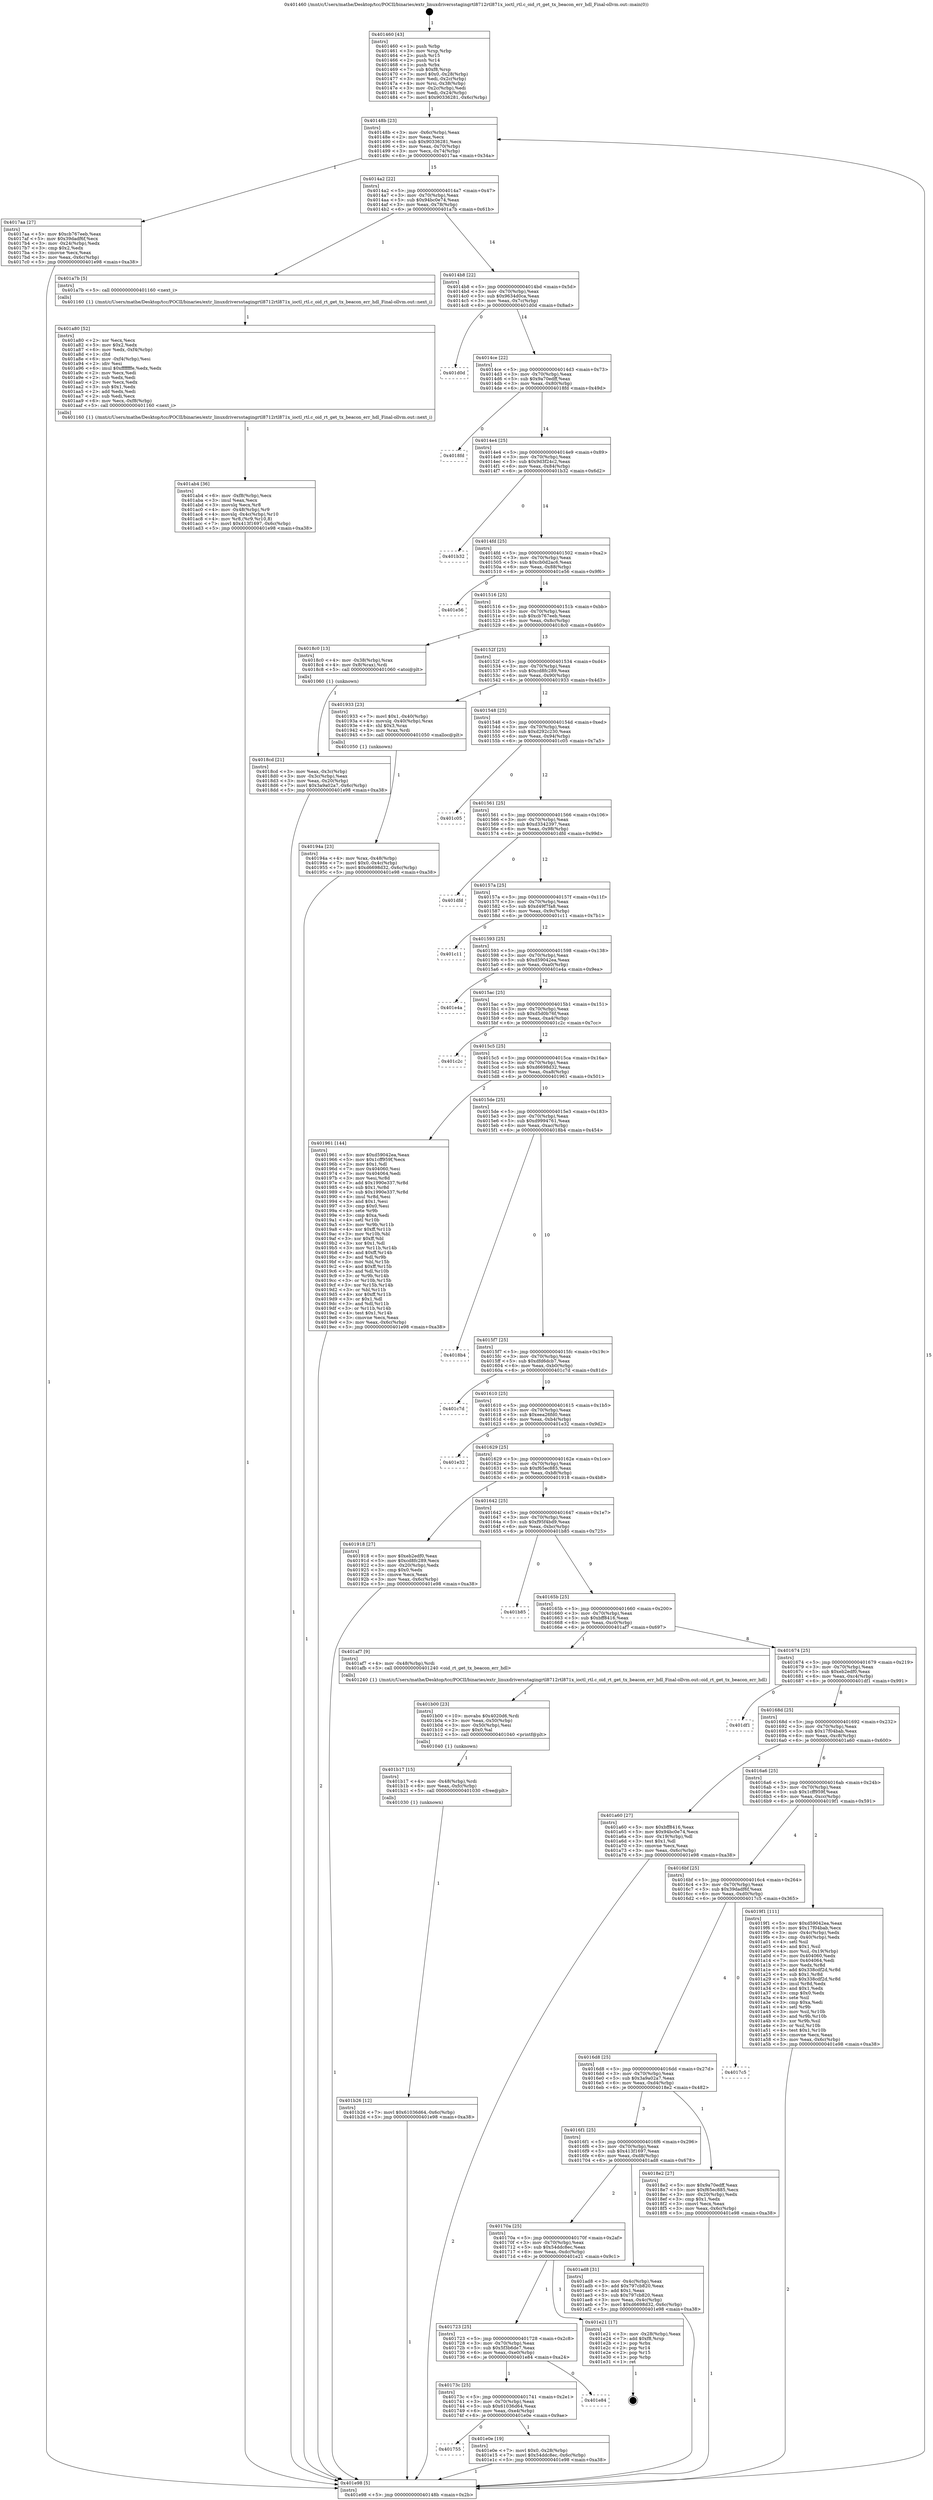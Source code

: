digraph "0x401460" {
  label = "0x401460 (/mnt/c/Users/mathe/Desktop/tcc/POCII/binaries/extr_linuxdriversstagingrtl8712rtl871x_ioctl_rtl.c_oid_rt_get_tx_beacon_err_hdl_Final-ollvm.out::main(0))"
  labelloc = "t"
  node[shape=record]

  Entry [label="",width=0.3,height=0.3,shape=circle,fillcolor=black,style=filled]
  "0x40148b" [label="{
     0x40148b [23]\l
     | [instrs]\l
     &nbsp;&nbsp;0x40148b \<+3\>: mov -0x6c(%rbp),%eax\l
     &nbsp;&nbsp;0x40148e \<+2\>: mov %eax,%ecx\l
     &nbsp;&nbsp;0x401490 \<+6\>: sub $0x90336281,%ecx\l
     &nbsp;&nbsp;0x401496 \<+3\>: mov %eax,-0x70(%rbp)\l
     &nbsp;&nbsp;0x401499 \<+3\>: mov %ecx,-0x74(%rbp)\l
     &nbsp;&nbsp;0x40149c \<+6\>: je 00000000004017aa \<main+0x34a\>\l
  }"]
  "0x4017aa" [label="{
     0x4017aa [27]\l
     | [instrs]\l
     &nbsp;&nbsp;0x4017aa \<+5\>: mov $0xcb767eeb,%eax\l
     &nbsp;&nbsp;0x4017af \<+5\>: mov $0x39dadf6f,%ecx\l
     &nbsp;&nbsp;0x4017b4 \<+3\>: mov -0x24(%rbp),%edx\l
     &nbsp;&nbsp;0x4017b7 \<+3\>: cmp $0x2,%edx\l
     &nbsp;&nbsp;0x4017ba \<+3\>: cmovne %ecx,%eax\l
     &nbsp;&nbsp;0x4017bd \<+3\>: mov %eax,-0x6c(%rbp)\l
     &nbsp;&nbsp;0x4017c0 \<+5\>: jmp 0000000000401e98 \<main+0xa38\>\l
  }"]
  "0x4014a2" [label="{
     0x4014a2 [22]\l
     | [instrs]\l
     &nbsp;&nbsp;0x4014a2 \<+5\>: jmp 00000000004014a7 \<main+0x47\>\l
     &nbsp;&nbsp;0x4014a7 \<+3\>: mov -0x70(%rbp),%eax\l
     &nbsp;&nbsp;0x4014aa \<+5\>: sub $0x94bc0e74,%eax\l
     &nbsp;&nbsp;0x4014af \<+3\>: mov %eax,-0x78(%rbp)\l
     &nbsp;&nbsp;0x4014b2 \<+6\>: je 0000000000401a7b \<main+0x61b\>\l
  }"]
  "0x401e98" [label="{
     0x401e98 [5]\l
     | [instrs]\l
     &nbsp;&nbsp;0x401e98 \<+5\>: jmp 000000000040148b \<main+0x2b\>\l
  }"]
  "0x401460" [label="{
     0x401460 [43]\l
     | [instrs]\l
     &nbsp;&nbsp;0x401460 \<+1\>: push %rbp\l
     &nbsp;&nbsp;0x401461 \<+3\>: mov %rsp,%rbp\l
     &nbsp;&nbsp;0x401464 \<+2\>: push %r15\l
     &nbsp;&nbsp;0x401466 \<+2\>: push %r14\l
     &nbsp;&nbsp;0x401468 \<+1\>: push %rbx\l
     &nbsp;&nbsp;0x401469 \<+7\>: sub $0xf8,%rsp\l
     &nbsp;&nbsp;0x401470 \<+7\>: movl $0x0,-0x28(%rbp)\l
     &nbsp;&nbsp;0x401477 \<+3\>: mov %edi,-0x2c(%rbp)\l
     &nbsp;&nbsp;0x40147a \<+4\>: mov %rsi,-0x38(%rbp)\l
     &nbsp;&nbsp;0x40147e \<+3\>: mov -0x2c(%rbp),%edi\l
     &nbsp;&nbsp;0x401481 \<+3\>: mov %edi,-0x24(%rbp)\l
     &nbsp;&nbsp;0x401484 \<+7\>: movl $0x90336281,-0x6c(%rbp)\l
  }"]
  Exit [label="",width=0.3,height=0.3,shape=circle,fillcolor=black,style=filled,peripheries=2]
  "0x401a7b" [label="{
     0x401a7b [5]\l
     | [instrs]\l
     &nbsp;&nbsp;0x401a7b \<+5\>: call 0000000000401160 \<next_i\>\l
     | [calls]\l
     &nbsp;&nbsp;0x401160 \{1\} (/mnt/c/Users/mathe/Desktop/tcc/POCII/binaries/extr_linuxdriversstagingrtl8712rtl871x_ioctl_rtl.c_oid_rt_get_tx_beacon_err_hdl_Final-ollvm.out::next_i)\l
  }"]
  "0x4014b8" [label="{
     0x4014b8 [22]\l
     | [instrs]\l
     &nbsp;&nbsp;0x4014b8 \<+5\>: jmp 00000000004014bd \<main+0x5d\>\l
     &nbsp;&nbsp;0x4014bd \<+3\>: mov -0x70(%rbp),%eax\l
     &nbsp;&nbsp;0x4014c0 \<+5\>: sub $0x9634d0ca,%eax\l
     &nbsp;&nbsp;0x4014c5 \<+3\>: mov %eax,-0x7c(%rbp)\l
     &nbsp;&nbsp;0x4014c8 \<+6\>: je 0000000000401d0d \<main+0x8ad\>\l
  }"]
  "0x401755" [label="{
     0x401755\l
  }", style=dashed]
  "0x401d0d" [label="{
     0x401d0d\l
  }", style=dashed]
  "0x4014ce" [label="{
     0x4014ce [22]\l
     | [instrs]\l
     &nbsp;&nbsp;0x4014ce \<+5\>: jmp 00000000004014d3 \<main+0x73\>\l
     &nbsp;&nbsp;0x4014d3 \<+3\>: mov -0x70(%rbp),%eax\l
     &nbsp;&nbsp;0x4014d6 \<+5\>: sub $0x9a70edff,%eax\l
     &nbsp;&nbsp;0x4014db \<+3\>: mov %eax,-0x80(%rbp)\l
     &nbsp;&nbsp;0x4014de \<+6\>: je 00000000004018fd \<main+0x49d\>\l
  }"]
  "0x401e0e" [label="{
     0x401e0e [19]\l
     | [instrs]\l
     &nbsp;&nbsp;0x401e0e \<+7\>: movl $0x0,-0x28(%rbp)\l
     &nbsp;&nbsp;0x401e15 \<+7\>: movl $0x54ddc8ec,-0x6c(%rbp)\l
     &nbsp;&nbsp;0x401e1c \<+5\>: jmp 0000000000401e98 \<main+0xa38\>\l
  }"]
  "0x4018fd" [label="{
     0x4018fd\l
  }", style=dashed]
  "0x4014e4" [label="{
     0x4014e4 [25]\l
     | [instrs]\l
     &nbsp;&nbsp;0x4014e4 \<+5\>: jmp 00000000004014e9 \<main+0x89\>\l
     &nbsp;&nbsp;0x4014e9 \<+3\>: mov -0x70(%rbp),%eax\l
     &nbsp;&nbsp;0x4014ec \<+5\>: sub $0x9d3f24c2,%eax\l
     &nbsp;&nbsp;0x4014f1 \<+6\>: mov %eax,-0x84(%rbp)\l
     &nbsp;&nbsp;0x4014f7 \<+6\>: je 0000000000401b32 \<main+0x6d2\>\l
  }"]
  "0x40173c" [label="{
     0x40173c [25]\l
     | [instrs]\l
     &nbsp;&nbsp;0x40173c \<+5\>: jmp 0000000000401741 \<main+0x2e1\>\l
     &nbsp;&nbsp;0x401741 \<+3\>: mov -0x70(%rbp),%eax\l
     &nbsp;&nbsp;0x401744 \<+5\>: sub $0x61036d64,%eax\l
     &nbsp;&nbsp;0x401749 \<+6\>: mov %eax,-0xe4(%rbp)\l
     &nbsp;&nbsp;0x40174f \<+6\>: je 0000000000401e0e \<main+0x9ae\>\l
  }"]
  "0x401b32" [label="{
     0x401b32\l
  }", style=dashed]
  "0x4014fd" [label="{
     0x4014fd [25]\l
     | [instrs]\l
     &nbsp;&nbsp;0x4014fd \<+5\>: jmp 0000000000401502 \<main+0xa2\>\l
     &nbsp;&nbsp;0x401502 \<+3\>: mov -0x70(%rbp),%eax\l
     &nbsp;&nbsp;0x401505 \<+5\>: sub $0xcb0d2ac6,%eax\l
     &nbsp;&nbsp;0x40150a \<+6\>: mov %eax,-0x88(%rbp)\l
     &nbsp;&nbsp;0x401510 \<+6\>: je 0000000000401e56 \<main+0x9f6\>\l
  }"]
  "0x401e84" [label="{
     0x401e84\l
  }", style=dashed]
  "0x401e56" [label="{
     0x401e56\l
  }", style=dashed]
  "0x401516" [label="{
     0x401516 [25]\l
     | [instrs]\l
     &nbsp;&nbsp;0x401516 \<+5\>: jmp 000000000040151b \<main+0xbb\>\l
     &nbsp;&nbsp;0x40151b \<+3\>: mov -0x70(%rbp),%eax\l
     &nbsp;&nbsp;0x40151e \<+5\>: sub $0xcb767eeb,%eax\l
     &nbsp;&nbsp;0x401523 \<+6\>: mov %eax,-0x8c(%rbp)\l
     &nbsp;&nbsp;0x401529 \<+6\>: je 00000000004018c0 \<main+0x460\>\l
  }"]
  "0x401723" [label="{
     0x401723 [25]\l
     | [instrs]\l
     &nbsp;&nbsp;0x401723 \<+5\>: jmp 0000000000401728 \<main+0x2c8\>\l
     &nbsp;&nbsp;0x401728 \<+3\>: mov -0x70(%rbp),%eax\l
     &nbsp;&nbsp;0x40172b \<+5\>: sub $0x5f3b6de7,%eax\l
     &nbsp;&nbsp;0x401730 \<+6\>: mov %eax,-0xe0(%rbp)\l
     &nbsp;&nbsp;0x401736 \<+6\>: je 0000000000401e84 \<main+0xa24\>\l
  }"]
  "0x4018c0" [label="{
     0x4018c0 [13]\l
     | [instrs]\l
     &nbsp;&nbsp;0x4018c0 \<+4\>: mov -0x38(%rbp),%rax\l
     &nbsp;&nbsp;0x4018c4 \<+4\>: mov 0x8(%rax),%rdi\l
     &nbsp;&nbsp;0x4018c8 \<+5\>: call 0000000000401060 \<atoi@plt\>\l
     | [calls]\l
     &nbsp;&nbsp;0x401060 \{1\} (unknown)\l
  }"]
  "0x40152f" [label="{
     0x40152f [25]\l
     | [instrs]\l
     &nbsp;&nbsp;0x40152f \<+5\>: jmp 0000000000401534 \<main+0xd4\>\l
     &nbsp;&nbsp;0x401534 \<+3\>: mov -0x70(%rbp),%eax\l
     &nbsp;&nbsp;0x401537 \<+5\>: sub $0xcd8fc289,%eax\l
     &nbsp;&nbsp;0x40153c \<+6\>: mov %eax,-0x90(%rbp)\l
     &nbsp;&nbsp;0x401542 \<+6\>: je 0000000000401933 \<main+0x4d3\>\l
  }"]
  "0x4018cd" [label="{
     0x4018cd [21]\l
     | [instrs]\l
     &nbsp;&nbsp;0x4018cd \<+3\>: mov %eax,-0x3c(%rbp)\l
     &nbsp;&nbsp;0x4018d0 \<+3\>: mov -0x3c(%rbp),%eax\l
     &nbsp;&nbsp;0x4018d3 \<+3\>: mov %eax,-0x20(%rbp)\l
     &nbsp;&nbsp;0x4018d6 \<+7\>: movl $0x3a9a02a7,-0x6c(%rbp)\l
     &nbsp;&nbsp;0x4018dd \<+5\>: jmp 0000000000401e98 \<main+0xa38\>\l
  }"]
  "0x401e21" [label="{
     0x401e21 [17]\l
     | [instrs]\l
     &nbsp;&nbsp;0x401e21 \<+3\>: mov -0x28(%rbp),%eax\l
     &nbsp;&nbsp;0x401e24 \<+7\>: add $0xf8,%rsp\l
     &nbsp;&nbsp;0x401e2b \<+1\>: pop %rbx\l
     &nbsp;&nbsp;0x401e2c \<+2\>: pop %r14\l
     &nbsp;&nbsp;0x401e2e \<+2\>: pop %r15\l
     &nbsp;&nbsp;0x401e30 \<+1\>: pop %rbp\l
     &nbsp;&nbsp;0x401e31 \<+1\>: ret\l
  }"]
  "0x401933" [label="{
     0x401933 [23]\l
     | [instrs]\l
     &nbsp;&nbsp;0x401933 \<+7\>: movl $0x1,-0x40(%rbp)\l
     &nbsp;&nbsp;0x40193a \<+4\>: movslq -0x40(%rbp),%rax\l
     &nbsp;&nbsp;0x40193e \<+4\>: shl $0x3,%rax\l
     &nbsp;&nbsp;0x401942 \<+3\>: mov %rax,%rdi\l
     &nbsp;&nbsp;0x401945 \<+5\>: call 0000000000401050 \<malloc@plt\>\l
     | [calls]\l
     &nbsp;&nbsp;0x401050 \{1\} (unknown)\l
  }"]
  "0x401548" [label="{
     0x401548 [25]\l
     | [instrs]\l
     &nbsp;&nbsp;0x401548 \<+5\>: jmp 000000000040154d \<main+0xed\>\l
     &nbsp;&nbsp;0x40154d \<+3\>: mov -0x70(%rbp),%eax\l
     &nbsp;&nbsp;0x401550 \<+5\>: sub $0xd292c230,%eax\l
     &nbsp;&nbsp;0x401555 \<+6\>: mov %eax,-0x94(%rbp)\l
     &nbsp;&nbsp;0x40155b \<+6\>: je 0000000000401c05 \<main+0x7a5\>\l
  }"]
  "0x401b26" [label="{
     0x401b26 [12]\l
     | [instrs]\l
     &nbsp;&nbsp;0x401b26 \<+7\>: movl $0x61036d64,-0x6c(%rbp)\l
     &nbsp;&nbsp;0x401b2d \<+5\>: jmp 0000000000401e98 \<main+0xa38\>\l
  }"]
  "0x401c05" [label="{
     0x401c05\l
  }", style=dashed]
  "0x401561" [label="{
     0x401561 [25]\l
     | [instrs]\l
     &nbsp;&nbsp;0x401561 \<+5\>: jmp 0000000000401566 \<main+0x106\>\l
     &nbsp;&nbsp;0x401566 \<+3\>: mov -0x70(%rbp),%eax\l
     &nbsp;&nbsp;0x401569 \<+5\>: sub $0xd3342397,%eax\l
     &nbsp;&nbsp;0x40156e \<+6\>: mov %eax,-0x98(%rbp)\l
     &nbsp;&nbsp;0x401574 \<+6\>: je 0000000000401dfd \<main+0x99d\>\l
  }"]
  "0x401b17" [label="{
     0x401b17 [15]\l
     | [instrs]\l
     &nbsp;&nbsp;0x401b17 \<+4\>: mov -0x48(%rbp),%rdi\l
     &nbsp;&nbsp;0x401b1b \<+6\>: mov %eax,-0xfc(%rbp)\l
     &nbsp;&nbsp;0x401b21 \<+5\>: call 0000000000401030 \<free@plt\>\l
     | [calls]\l
     &nbsp;&nbsp;0x401030 \{1\} (unknown)\l
  }"]
  "0x401dfd" [label="{
     0x401dfd\l
  }", style=dashed]
  "0x40157a" [label="{
     0x40157a [25]\l
     | [instrs]\l
     &nbsp;&nbsp;0x40157a \<+5\>: jmp 000000000040157f \<main+0x11f\>\l
     &nbsp;&nbsp;0x40157f \<+3\>: mov -0x70(%rbp),%eax\l
     &nbsp;&nbsp;0x401582 \<+5\>: sub $0xd49f7fa8,%eax\l
     &nbsp;&nbsp;0x401587 \<+6\>: mov %eax,-0x9c(%rbp)\l
     &nbsp;&nbsp;0x40158d \<+6\>: je 0000000000401c11 \<main+0x7b1\>\l
  }"]
  "0x401b00" [label="{
     0x401b00 [23]\l
     | [instrs]\l
     &nbsp;&nbsp;0x401b00 \<+10\>: movabs $0x4020d6,%rdi\l
     &nbsp;&nbsp;0x401b0a \<+3\>: mov %eax,-0x50(%rbp)\l
     &nbsp;&nbsp;0x401b0d \<+3\>: mov -0x50(%rbp),%esi\l
     &nbsp;&nbsp;0x401b10 \<+2\>: mov $0x0,%al\l
     &nbsp;&nbsp;0x401b12 \<+5\>: call 0000000000401040 \<printf@plt\>\l
     | [calls]\l
     &nbsp;&nbsp;0x401040 \{1\} (unknown)\l
  }"]
  "0x401c11" [label="{
     0x401c11\l
  }", style=dashed]
  "0x401593" [label="{
     0x401593 [25]\l
     | [instrs]\l
     &nbsp;&nbsp;0x401593 \<+5\>: jmp 0000000000401598 \<main+0x138\>\l
     &nbsp;&nbsp;0x401598 \<+3\>: mov -0x70(%rbp),%eax\l
     &nbsp;&nbsp;0x40159b \<+5\>: sub $0xd59042ea,%eax\l
     &nbsp;&nbsp;0x4015a0 \<+6\>: mov %eax,-0xa0(%rbp)\l
     &nbsp;&nbsp;0x4015a6 \<+6\>: je 0000000000401e4a \<main+0x9ea\>\l
  }"]
  "0x40170a" [label="{
     0x40170a [25]\l
     | [instrs]\l
     &nbsp;&nbsp;0x40170a \<+5\>: jmp 000000000040170f \<main+0x2af\>\l
     &nbsp;&nbsp;0x40170f \<+3\>: mov -0x70(%rbp),%eax\l
     &nbsp;&nbsp;0x401712 \<+5\>: sub $0x54ddc8ec,%eax\l
     &nbsp;&nbsp;0x401717 \<+6\>: mov %eax,-0xdc(%rbp)\l
     &nbsp;&nbsp;0x40171d \<+6\>: je 0000000000401e21 \<main+0x9c1\>\l
  }"]
  "0x401e4a" [label="{
     0x401e4a\l
  }", style=dashed]
  "0x4015ac" [label="{
     0x4015ac [25]\l
     | [instrs]\l
     &nbsp;&nbsp;0x4015ac \<+5\>: jmp 00000000004015b1 \<main+0x151\>\l
     &nbsp;&nbsp;0x4015b1 \<+3\>: mov -0x70(%rbp),%eax\l
     &nbsp;&nbsp;0x4015b4 \<+5\>: sub $0xd5d0b76f,%eax\l
     &nbsp;&nbsp;0x4015b9 \<+6\>: mov %eax,-0xa4(%rbp)\l
     &nbsp;&nbsp;0x4015bf \<+6\>: je 0000000000401c2c \<main+0x7cc\>\l
  }"]
  "0x401ad8" [label="{
     0x401ad8 [31]\l
     | [instrs]\l
     &nbsp;&nbsp;0x401ad8 \<+3\>: mov -0x4c(%rbp),%eax\l
     &nbsp;&nbsp;0x401adb \<+5\>: add $0x797cb820,%eax\l
     &nbsp;&nbsp;0x401ae0 \<+3\>: add $0x1,%eax\l
     &nbsp;&nbsp;0x401ae3 \<+5\>: sub $0x797cb820,%eax\l
     &nbsp;&nbsp;0x401ae8 \<+3\>: mov %eax,-0x4c(%rbp)\l
     &nbsp;&nbsp;0x401aeb \<+7\>: movl $0xd6698d32,-0x6c(%rbp)\l
     &nbsp;&nbsp;0x401af2 \<+5\>: jmp 0000000000401e98 \<main+0xa38\>\l
  }"]
  "0x401c2c" [label="{
     0x401c2c\l
  }", style=dashed]
  "0x4015c5" [label="{
     0x4015c5 [25]\l
     | [instrs]\l
     &nbsp;&nbsp;0x4015c5 \<+5\>: jmp 00000000004015ca \<main+0x16a\>\l
     &nbsp;&nbsp;0x4015ca \<+3\>: mov -0x70(%rbp),%eax\l
     &nbsp;&nbsp;0x4015cd \<+5\>: sub $0xd6698d32,%eax\l
     &nbsp;&nbsp;0x4015d2 \<+6\>: mov %eax,-0xa8(%rbp)\l
     &nbsp;&nbsp;0x4015d8 \<+6\>: je 0000000000401961 \<main+0x501\>\l
  }"]
  "0x401ab4" [label="{
     0x401ab4 [36]\l
     | [instrs]\l
     &nbsp;&nbsp;0x401ab4 \<+6\>: mov -0xf8(%rbp),%ecx\l
     &nbsp;&nbsp;0x401aba \<+3\>: imul %eax,%ecx\l
     &nbsp;&nbsp;0x401abd \<+3\>: movslq %ecx,%r8\l
     &nbsp;&nbsp;0x401ac0 \<+4\>: mov -0x48(%rbp),%r9\l
     &nbsp;&nbsp;0x401ac4 \<+4\>: movslq -0x4c(%rbp),%r10\l
     &nbsp;&nbsp;0x401ac8 \<+4\>: mov %r8,(%r9,%r10,8)\l
     &nbsp;&nbsp;0x401acc \<+7\>: movl $0x413f1697,-0x6c(%rbp)\l
     &nbsp;&nbsp;0x401ad3 \<+5\>: jmp 0000000000401e98 \<main+0xa38\>\l
  }"]
  "0x401961" [label="{
     0x401961 [144]\l
     | [instrs]\l
     &nbsp;&nbsp;0x401961 \<+5\>: mov $0xd59042ea,%eax\l
     &nbsp;&nbsp;0x401966 \<+5\>: mov $0x1cff959f,%ecx\l
     &nbsp;&nbsp;0x40196b \<+2\>: mov $0x1,%dl\l
     &nbsp;&nbsp;0x40196d \<+7\>: mov 0x404060,%esi\l
     &nbsp;&nbsp;0x401974 \<+7\>: mov 0x404064,%edi\l
     &nbsp;&nbsp;0x40197b \<+3\>: mov %esi,%r8d\l
     &nbsp;&nbsp;0x40197e \<+7\>: add $0x1990e337,%r8d\l
     &nbsp;&nbsp;0x401985 \<+4\>: sub $0x1,%r8d\l
     &nbsp;&nbsp;0x401989 \<+7\>: sub $0x1990e337,%r8d\l
     &nbsp;&nbsp;0x401990 \<+4\>: imul %r8d,%esi\l
     &nbsp;&nbsp;0x401994 \<+3\>: and $0x1,%esi\l
     &nbsp;&nbsp;0x401997 \<+3\>: cmp $0x0,%esi\l
     &nbsp;&nbsp;0x40199a \<+4\>: sete %r9b\l
     &nbsp;&nbsp;0x40199e \<+3\>: cmp $0xa,%edi\l
     &nbsp;&nbsp;0x4019a1 \<+4\>: setl %r10b\l
     &nbsp;&nbsp;0x4019a5 \<+3\>: mov %r9b,%r11b\l
     &nbsp;&nbsp;0x4019a8 \<+4\>: xor $0xff,%r11b\l
     &nbsp;&nbsp;0x4019ac \<+3\>: mov %r10b,%bl\l
     &nbsp;&nbsp;0x4019af \<+3\>: xor $0xff,%bl\l
     &nbsp;&nbsp;0x4019b2 \<+3\>: xor $0x1,%dl\l
     &nbsp;&nbsp;0x4019b5 \<+3\>: mov %r11b,%r14b\l
     &nbsp;&nbsp;0x4019b8 \<+4\>: and $0xff,%r14b\l
     &nbsp;&nbsp;0x4019bc \<+3\>: and %dl,%r9b\l
     &nbsp;&nbsp;0x4019bf \<+3\>: mov %bl,%r15b\l
     &nbsp;&nbsp;0x4019c2 \<+4\>: and $0xff,%r15b\l
     &nbsp;&nbsp;0x4019c6 \<+3\>: and %dl,%r10b\l
     &nbsp;&nbsp;0x4019c9 \<+3\>: or %r9b,%r14b\l
     &nbsp;&nbsp;0x4019cc \<+3\>: or %r10b,%r15b\l
     &nbsp;&nbsp;0x4019cf \<+3\>: xor %r15b,%r14b\l
     &nbsp;&nbsp;0x4019d2 \<+3\>: or %bl,%r11b\l
     &nbsp;&nbsp;0x4019d5 \<+4\>: xor $0xff,%r11b\l
     &nbsp;&nbsp;0x4019d9 \<+3\>: or $0x1,%dl\l
     &nbsp;&nbsp;0x4019dc \<+3\>: and %dl,%r11b\l
     &nbsp;&nbsp;0x4019df \<+3\>: or %r11b,%r14b\l
     &nbsp;&nbsp;0x4019e2 \<+4\>: test $0x1,%r14b\l
     &nbsp;&nbsp;0x4019e6 \<+3\>: cmovne %ecx,%eax\l
     &nbsp;&nbsp;0x4019e9 \<+3\>: mov %eax,-0x6c(%rbp)\l
     &nbsp;&nbsp;0x4019ec \<+5\>: jmp 0000000000401e98 \<main+0xa38\>\l
  }"]
  "0x4015de" [label="{
     0x4015de [25]\l
     | [instrs]\l
     &nbsp;&nbsp;0x4015de \<+5\>: jmp 00000000004015e3 \<main+0x183\>\l
     &nbsp;&nbsp;0x4015e3 \<+3\>: mov -0x70(%rbp),%eax\l
     &nbsp;&nbsp;0x4015e6 \<+5\>: sub $0xd9994761,%eax\l
     &nbsp;&nbsp;0x4015eb \<+6\>: mov %eax,-0xac(%rbp)\l
     &nbsp;&nbsp;0x4015f1 \<+6\>: je 00000000004018b4 \<main+0x454\>\l
  }"]
  "0x401a80" [label="{
     0x401a80 [52]\l
     | [instrs]\l
     &nbsp;&nbsp;0x401a80 \<+2\>: xor %ecx,%ecx\l
     &nbsp;&nbsp;0x401a82 \<+5\>: mov $0x2,%edx\l
     &nbsp;&nbsp;0x401a87 \<+6\>: mov %edx,-0xf4(%rbp)\l
     &nbsp;&nbsp;0x401a8d \<+1\>: cltd\l
     &nbsp;&nbsp;0x401a8e \<+6\>: mov -0xf4(%rbp),%esi\l
     &nbsp;&nbsp;0x401a94 \<+2\>: idiv %esi\l
     &nbsp;&nbsp;0x401a96 \<+6\>: imul $0xfffffffe,%edx,%edx\l
     &nbsp;&nbsp;0x401a9c \<+2\>: mov %ecx,%edi\l
     &nbsp;&nbsp;0x401a9e \<+2\>: sub %edx,%edi\l
     &nbsp;&nbsp;0x401aa0 \<+2\>: mov %ecx,%edx\l
     &nbsp;&nbsp;0x401aa2 \<+3\>: sub $0x1,%edx\l
     &nbsp;&nbsp;0x401aa5 \<+2\>: add %edx,%edi\l
     &nbsp;&nbsp;0x401aa7 \<+2\>: sub %edi,%ecx\l
     &nbsp;&nbsp;0x401aa9 \<+6\>: mov %ecx,-0xf8(%rbp)\l
     &nbsp;&nbsp;0x401aaf \<+5\>: call 0000000000401160 \<next_i\>\l
     | [calls]\l
     &nbsp;&nbsp;0x401160 \{1\} (/mnt/c/Users/mathe/Desktop/tcc/POCII/binaries/extr_linuxdriversstagingrtl8712rtl871x_ioctl_rtl.c_oid_rt_get_tx_beacon_err_hdl_Final-ollvm.out::next_i)\l
  }"]
  "0x4018b4" [label="{
     0x4018b4\l
  }", style=dashed]
  "0x4015f7" [label="{
     0x4015f7 [25]\l
     | [instrs]\l
     &nbsp;&nbsp;0x4015f7 \<+5\>: jmp 00000000004015fc \<main+0x19c\>\l
     &nbsp;&nbsp;0x4015fc \<+3\>: mov -0x70(%rbp),%eax\l
     &nbsp;&nbsp;0x4015ff \<+5\>: sub $0xdfd6dcb7,%eax\l
     &nbsp;&nbsp;0x401604 \<+6\>: mov %eax,-0xb0(%rbp)\l
     &nbsp;&nbsp;0x40160a \<+6\>: je 0000000000401c7d \<main+0x81d\>\l
  }"]
  "0x40194a" [label="{
     0x40194a [23]\l
     | [instrs]\l
     &nbsp;&nbsp;0x40194a \<+4\>: mov %rax,-0x48(%rbp)\l
     &nbsp;&nbsp;0x40194e \<+7\>: movl $0x0,-0x4c(%rbp)\l
     &nbsp;&nbsp;0x401955 \<+7\>: movl $0xd6698d32,-0x6c(%rbp)\l
     &nbsp;&nbsp;0x40195c \<+5\>: jmp 0000000000401e98 \<main+0xa38\>\l
  }"]
  "0x401c7d" [label="{
     0x401c7d\l
  }", style=dashed]
  "0x401610" [label="{
     0x401610 [25]\l
     | [instrs]\l
     &nbsp;&nbsp;0x401610 \<+5\>: jmp 0000000000401615 \<main+0x1b5\>\l
     &nbsp;&nbsp;0x401615 \<+3\>: mov -0x70(%rbp),%eax\l
     &nbsp;&nbsp;0x401618 \<+5\>: sub $0xeea26fd0,%eax\l
     &nbsp;&nbsp;0x40161d \<+6\>: mov %eax,-0xb4(%rbp)\l
     &nbsp;&nbsp;0x401623 \<+6\>: je 0000000000401e32 \<main+0x9d2\>\l
  }"]
  "0x4016f1" [label="{
     0x4016f1 [25]\l
     | [instrs]\l
     &nbsp;&nbsp;0x4016f1 \<+5\>: jmp 00000000004016f6 \<main+0x296\>\l
     &nbsp;&nbsp;0x4016f6 \<+3\>: mov -0x70(%rbp),%eax\l
     &nbsp;&nbsp;0x4016f9 \<+5\>: sub $0x413f1697,%eax\l
     &nbsp;&nbsp;0x4016fe \<+6\>: mov %eax,-0xd8(%rbp)\l
     &nbsp;&nbsp;0x401704 \<+6\>: je 0000000000401ad8 \<main+0x678\>\l
  }"]
  "0x401e32" [label="{
     0x401e32\l
  }", style=dashed]
  "0x401629" [label="{
     0x401629 [25]\l
     | [instrs]\l
     &nbsp;&nbsp;0x401629 \<+5\>: jmp 000000000040162e \<main+0x1ce\>\l
     &nbsp;&nbsp;0x40162e \<+3\>: mov -0x70(%rbp),%eax\l
     &nbsp;&nbsp;0x401631 \<+5\>: sub $0xf65ec885,%eax\l
     &nbsp;&nbsp;0x401636 \<+6\>: mov %eax,-0xb8(%rbp)\l
     &nbsp;&nbsp;0x40163c \<+6\>: je 0000000000401918 \<main+0x4b8\>\l
  }"]
  "0x4018e2" [label="{
     0x4018e2 [27]\l
     | [instrs]\l
     &nbsp;&nbsp;0x4018e2 \<+5\>: mov $0x9a70edff,%eax\l
     &nbsp;&nbsp;0x4018e7 \<+5\>: mov $0xf65ec885,%ecx\l
     &nbsp;&nbsp;0x4018ec \<+3\>: mov -0x20(%rbp),%edx\l
     &nbsp;&nbsp;0x4018ef \<+3\>: cmp $0x1,%edx\l
     &nbsp;&nbsp;0x4018f2 \<+3\>: cmovl %ecx,%eax\l
     &nbsp;&nbsp;0x4018f5 \<+3\>: mov %eax,-0x6c(%rbp)\l
     &nbsp;&nbsp;0x4018f8 \<+5\>: jmp 0000000000401e98 \<main+0xa38\>\l
  }"]
  "0x401918" [label="{
     0x401918 [27]\l
     | [instrs]\l
     &nbsp;&nbsp;0x401918 \<+5\>: mov $0xeb2edf0,%eax\l
     &nbsp;&nbsp;0x40191d \<+5\>: mov $0xcd8fc289,%ecx\l
     &nbsp;&nbsp;0x401922 \<+3\>: mov -0x20(%rbp),%edx\l
     &nbsp;&nbsp;0x401925 \<+3\>: cmp $0x0,%edx\l
     &nbsp;&nbsp;0x401928 \<+3\>: cmove %ecx,%eax\l
     &nbsp;&nbsp;0x40192b \<+3\>: mov %eax,-0x6c(%rbp)\l
     &nbsp;&nbsp;0x40192e \<+5\>: jmp 0000000000401e98 \<main+0xa38\>\l
  }"]
  "0x401642" [label="{
     0x401642 [25]\l
     | [instrs]\l
     &nbsp;&nbsp;0x401642 \<+5\>: jmp 0000000000401647 \<main+0x1e7\>\l
     &nbsp;&nbsp;0x401647 \<+3\>: mov -0x70(%rbp),%eax\l
     &nbsp;&nbsp;0x40164a \<+5\>: sub $0xf95f4bd9,%eax\l
     &nbsp;&nbsp;0x40164f \<+6\>: mov %eax,-0xbc(%rbp)\l
     &nbsp;&nbsp;0x401655 \<+6\>: je 0000000000401b85 \<main+0x725\>\l
  }"]
  "0x4016d8" [label="{
     0x4016d8 [25]\l
     | [instrs]\l
     &nbsp;&nbsp;0x4016d8 \<+5\>: jmp 00000000004016dd \<main+0x27d\>\l
     &nbsp;&nbsp;0x4016dd \<+3\>: mov -0x70(%rbp),%eax\l
     &nbsp;&nbsp;0x4016e0 \<+5\>: sub $0x3a9a02a7,%eax\l
     &nbsp;&nbsp;0x4016e5 \<+6\>: mov %eax,-0xd4(%rbp)\l
     &nbsp;&nbsp;0x4016eb \<+6\>: je 00000000004018e2 \<main+0x482\>\l
  }"]
  "0x401b85" [label="{
     0x401b85\l
  }", style=dashed]
  "0x40165b" [label="{
     0x40165b [25]\l
     | [instrs]\l
     &nbsp;&nbsp;0x40165b \<+5\>: jmp 0000000000401660 \<main+0x200\>\l
     &nbsp;&nbsp;0x401660 \<+3\>: mov -0x70(%rbp),%eax\l
     &nbsp;&nbsp;0x401663 \<+5\>: sub $0xbff8416,%eax\l
     &nbsp;&nbsp;0x401668 \<+6\>: mov %eax,-0xc0(%rbp)\l
     &nbsp;&nbsp;0x40166e \<+6\>: je 0000000000401af7 \<main+0x697\>\l
  }"]
  "0x4017c5" [label="{
     0x4017c5\l
  }", style=dashed]
  "0x401af7" [label="{
     0x401af7 [9]\l
     | [instrs]\l
     &nbsp;&nbsp;0x401af7 \<+4\>: mov -0x48(%rbp),%rdi\l
     &nbsp;&nbsp;0x401afb \<+5\>: call 0000000000401240 \<oid_rt_get_tx_beacon_err_hdl\>\l
     | [calls]\l
     &nbsp;&nbsp;0x401240 \{1\} (/mnt/c/Users/mathe/Desktop/tcc/POCII/binaries/extr_linuxdriversstagingrtl8712rtl871x_ioctl_rtl.c_oid_rt_get_tx_beacon_err_hdl_Final-ollvm.out::oid_rt_get_tx_beacon_err_hdl)\l
  }"]
  "0x401674" [label="{
     0x401674 [25]\l
     | [instrs]\l
     &nbsp;&nbsp;0x401674 \<+5\>: jmp 0000000000401679 \<main+0x219\>\l
     &nbsp;&nbsp;0x401679 \<+3\>: mov -0x70(%rbp),%eax\l
     &nbsp;&nbsp;0x40167c \<+5\>: sub $0xeb2edf0,%eax\l
     &nbsp;&nbsp;0x401681 \<+6\>: mov %eax,-0xc4(%rbp)\l
     &nbsp;&nbsp;0x401687 \<+6\>: je 0000000000401df1 \<main+0x991\>\l
  }"]
  "0x4016bf" [label="{
     0x4016bf [25]\l
     | [instrs]\l
     &nbsp;&nbsp;0x4016bf \<+5\>: jmp 00000000004016c4 \<main+0x264\>\l
     &nbsp;&nbsp;0x4016c4 \<+3\>: mov -0x70(%rbp),%eax\l
     &nbsp;&nbsp;0x4016c7 \<+5\>: sub $0x39dadf6f,%eax\l
     &nbsp;&nbsp;0x4016cc \<+6\>: mov %eax,-0xd0(%rbp)\l
     &nbsp;&nbsp;0x4016d2 \<+6\>: je 00000000004017c5 \<main+0x365\>\l
  }"]
  "0x401df1" [label="{
     0x401df1\l
  }", style=dashed]
  "0x40168d" [label="{
     0x40168d [25]\l
     | [instrs]\l
     &nbsp;&nbsp;0x40168d \<+5\>: jmp 0000000000401692 \<main+0x232\>\l
     &nbsp;&nbsp;0x401692 \<+3\>: mov -0x70(%rbp),%eax\l
     &nbsp;&nbsp;0x401695 \<+5\>: sub $0x17f04bab,%eax\l
     &nbsp;&nbsp;0x40169a \<+6\>: mov %eax,-0xc8(%rbp)\l
     &nbsp;&nbsp;0x4016a0 \<+6\>: je 0000000000401a60 \<main+0x600\>\l
  }"]
  "0x4019f1" [label="{
     0x4019f1 [111]\l
     | [instrs]\l
     &nbsp;&nbsp;0x4019f1 \<+5\>: mov $0xd59042ea,%eax\l
     &nbsp;&nbsp;0x4019f6 \<+5\>: mov $0x17f04bab,%ecx\l
     &nbsp;&nbsp;0x4019fb \<+3\>: mov -0x4c(%rbp),%edx\l
     &nbsp;&nbsp;0x4019fe \<+3\>: cmp -0x40(%rbp),%edx\l
     &nbsp;&nbsp;0x401a01 \<+4\>: setl %sil\l
     &nbsp;&nbsp;0x401a05 \<+4\>: and $0x1,%sil\l
     &nbsp;&nbsp;0x401a09 \<+4\>: mov %sil,-0x19(%rbp)\l
     &nbsp;&nbsp;0x401a0d \<+7\>: mov 0x404060,%edx\l
     &nbsp;&nbsp;0x401a14 \<+7\>: mov 0x404064,%edi\l
     &nbsp;&nbsp;0x401a1b \<+3\>: mov %edx,%r8d\l
     &nbsp;&nbsp;0x401a1e \<+7\>: add $0x338cdf2d,%r8d\l
     &nbsp;&nbsp;0x401a25 \<+4\>: sub $0x1,%r8d\l
     &nbsp;&nbsp;0x401a29 \<+7\>: sub $0x338cdf2d,%r8d\l
     &nbsp;&nbsp;0x401a30 \<+4\>: imul %r8d,%edx\l
     &nbsp;&nbsp;0x401a34 \<+3\>: and $0x1,%edx\l
     &nbsp;&nbsp;0x401a37 \<+3\>: cmp $0x0,%edx\l
     &nbsp;&nbsp;0x401a3a \<+4\>: sete %sil\l
     &nbsp;&nbsp;0x401a3e \<+3\>: cmp $0xa,%edi\l
     &nbsp;&nbsp;0x401a41 \<+4\>: setl %r9b\l
     &nbsp;&nbsp;0x401a45 \<+3\>: mov %sil,%r10b\l
     &nbsp;&nbsp;0x401a48 \<+3\>: and %r9b,%r10b\l
     &nbsp;&nbsp;0x401a4b \<+3\>: xor %r9b,%sil\l
     &nbsp;&nbsp;0x401a4e \<+3\>: or %sil,%r10b\l
     &nbsp;&nbsp;0x401a51 \<+4\>: test $0x1,%r10b\l
     &nbsp;&nbsp;0x401a55 \<+3\>: cmovne %ecx,%eax\l
     &nbsp;&nbsp;0x401a58 \<+3\>: mov %eax,-0x6c(%rbp)\l
     &nbsp;&nbsp;0x401a5b \<+5\>: jmp 0000000000401e98 \<main+0xa38\>\l
  }"]
  "0x401a60" [label="{
     0x401a60 [27]\l
     | [instrs]\l
     &nbsp;&nbsp;0x401a60 \<+5\>: mov $0xbff8416,%eax\l
     &nbsp;&nbsp;0x401a65 \<+5\>: mov $0x94bc0e74,%ecx\l
     &nbsp;&nbsp;0x401a6a \<+3\>: mov -0x19(%rbp),%dl\l
     &nbsp;&nbsp;0x401a6d \<+3\>: test $0x1,%dl\l
     &nbsp;&nbsp;0x401a70 \<+3\>: cmovne %ecx,%eax\l
     &nbsp;&nbsp;0x401a73 \<+3\>: mov %eax,-0x6c(%rbp)\l
     &nbsp;&nbsp;0x401a76 \<+5\>: jmp 0000000000401e98 \<main+0xa38\>\l
  }"]
  "0x4016a6" [label="{
     0x4016a6 [25]\l
     | [instrs]\l
     &nbsp;&nbsp;0x4016a6 \<+5\>: jmp 00000000004016ab \<main+0x24b\>\l
     &nbsp;&nbsp;0x4016ab \<+3\>: mov -0x70(%rbp),%eax\l
     &nbsp;&nbsp;0x4016ae \<+5\>: sub $0x1cff959f,%eax\l
     &nbsp;&nbsp;0x4016b3 \<+6\>: mov %eax,-0xcc(%rbp)\l
     &nbsp;&nbsp;0x4016b9 \<+6\>: je 00000000004019f1 \<main+0x591\>\l
  }"]
  Entry -> "0x401460" [label=" 1"]
  "0x40148b" -> "0x4017aa" [label=" 1"]
  "0x40148b" -> "0x4014a2" [label=" 15"]
  "0x4017aa" -> "0x401e98" [label=" 1"]
  "0x401460" -> "0x40148b" [label=" 1"]
  "0x401e98" -> "0x40148b" [label=" 15"]
  "0x401e21" -> Exit [label=" 1"]
  "0x4014a2" -> "0x401a7b" [label=" 1"]
  "0x4014a2" -> "0x4014b8" [label=" 14"]
  "0x401e0e" -> "0x401e98" [label=" 1"]
  "0x4014b8" -> "0x401d0d" [label=" 0"]
  "0x4014b8" -> "0x4014ce" [label=" 14"]
  "0x40173c" -> "0x401755" [label=" 0"]
  "0x4014ce" -> "0x4018fd" [label=" 0"]
  "0x4014ce" -> "0x4014e4" [label=" 14"]
  "0x40173c" -> "0x401e0e" [label=" 1"]
  "0x4014e4" -> "0x401b32" [label=" 0"]
  "0x4014e4" -> "0x4014fd" [label=" 14"]
  "0x401723" -> "0x40173c" [label=" 1"]
  "0x4014fd" -> "0x401e56" [label=" 0"]
  "0x4014fd" -> "0x401516" [label=" 14"]
  "0x401723" -> "0x401e84" [label=" 0"]
  "0x401516" -> "0x4018c0" [label=" 1"]
  "0x401516" -> "0x40152f" [label=" 13"]
  "0x4018c0" -> "0x4018cd" [label=" 1"]
  "0x4018cd" -> "0x401e98" [label=" 1"]
  "0x40170a" -> "0x401723" [label=" 1"]
  "0x40152f" -> "0x401933" [label=" 1"]
  "0x40152f" -> "0x401548" [label=" 12"]
  "0x40170a" -> "0x401e21" [label=" 1"]
  "0x401548" -> "0x401c05" [label=" 0"]
  "0x401548" -> "0x401561" [label=" 12"]
  "0x401b26" -> "0x401e98" [label=" 1"]
  "0x401561" -> "0x401dfd" [label=" 0"]
  "0x401561" -> "0x40157a" [label=" 12"]
  "0x401b17" -> "0x401b26" [label=" 1"]
  "0x40157a" -> "0x401c11" [label=" 0"]
  "0x40157a" -> "0x401593" [label=" 12"]
  "0x401b00" -> "0x401b17" [label=" 1"]
  "0x401593" -> "0x401e4a" [label=" 0"]
  "0x401593" -> "0x4015ac" [label=" 12"]
  "0x401af7" -> "0x401b00" [label=" 1"]
  "0x4015ac" -> "0x401c2c" [label=" 0"]
  "0x4015ac" -> "0x4015c5" [label=" 12"]
  "0x401ad8" -> "0x401e98" [label=" 1"]
  "0x4015c5" -> "0x401961" [label=" 2"]
  "0x4015c5" -> "0x4015de" [label=" 10"]
  "0x4016f1" -> "0x401ad8" [label=" 1"]
  "0x4015de" -> "0x4018b4" [label=" 0"]
  "0x4015de" -> "0x4015f7" [label=" 10"]
  "0x4016f1" -> "0x40170a" [label=" 2"]
  "0x4015f7" -> "0x401c7d" [label=" 0"]
  "0x4015f7" -> "0x401610" [label=" 10"]
  "0x401ab4" -> "0x401e98" [label=" 1"]
  "0x401610" -> "0x401e32" [label=" 0"]
  "0x401610" -> "0x401629" [label=" 10"]
  "0x401a80" -> "0x401ab4" [label=" 1"]
  "0x401629" -> "0x401918" [label=" 1"]
  "0x401629" -> "0x401642" [label=" 9"]
  "0x401a7b" -> "0x401a80" [label=" 1"]
  "0x401642" -> "0x401b85" [label=" 0"]
  "0x401642" -> "0x40165b" [label=" 9"]
  "0x4019f1" -> "0x401e98" [label=" 2"]
  "0x40165b" -> "0x401af7" [label=" 1"]
  "0x40165b" -> "0x401674" [label=" 8"]
  "0x401961" -> "0x401e98" [label=" 2"]
  "0x401674" -> "0x401df1" [label=" 0"]
  "0x401674" -> "0x40168d" [label=" 8"]
  "0x401933" -> "0x40194a" [label=" 1"]
  "0x40168d" -> "0x401a60" [label=" 2"]
  "0x40168d" -> "0x4016a6" [label=" 6"]
  "0x401918" -> "0x401e98" [label=" 1"]
  "0x4016a6" -> "0x4019f1" [label=" 2"]
  "0x4016a6" -> "0x4016bf" [label=" 4"]
  "0x40194a" -> "0x401e98" [label=" 1"]
  "0x4016bf" -> "0x4017c5" [label=" 0"]
  "0x4016bf" -> "0x4016d8" [label=" 4"]
  "0x401a60" -> "0x401e98" [label=" 2"]
  "0x4016d8" -> "0x4018e2" [label=" 1"]
  "0x4016d8" -> "0x4016f1" [label=" 3"]
  "0x4018e2" -> "0x401e98" [label=" 1"]
}
